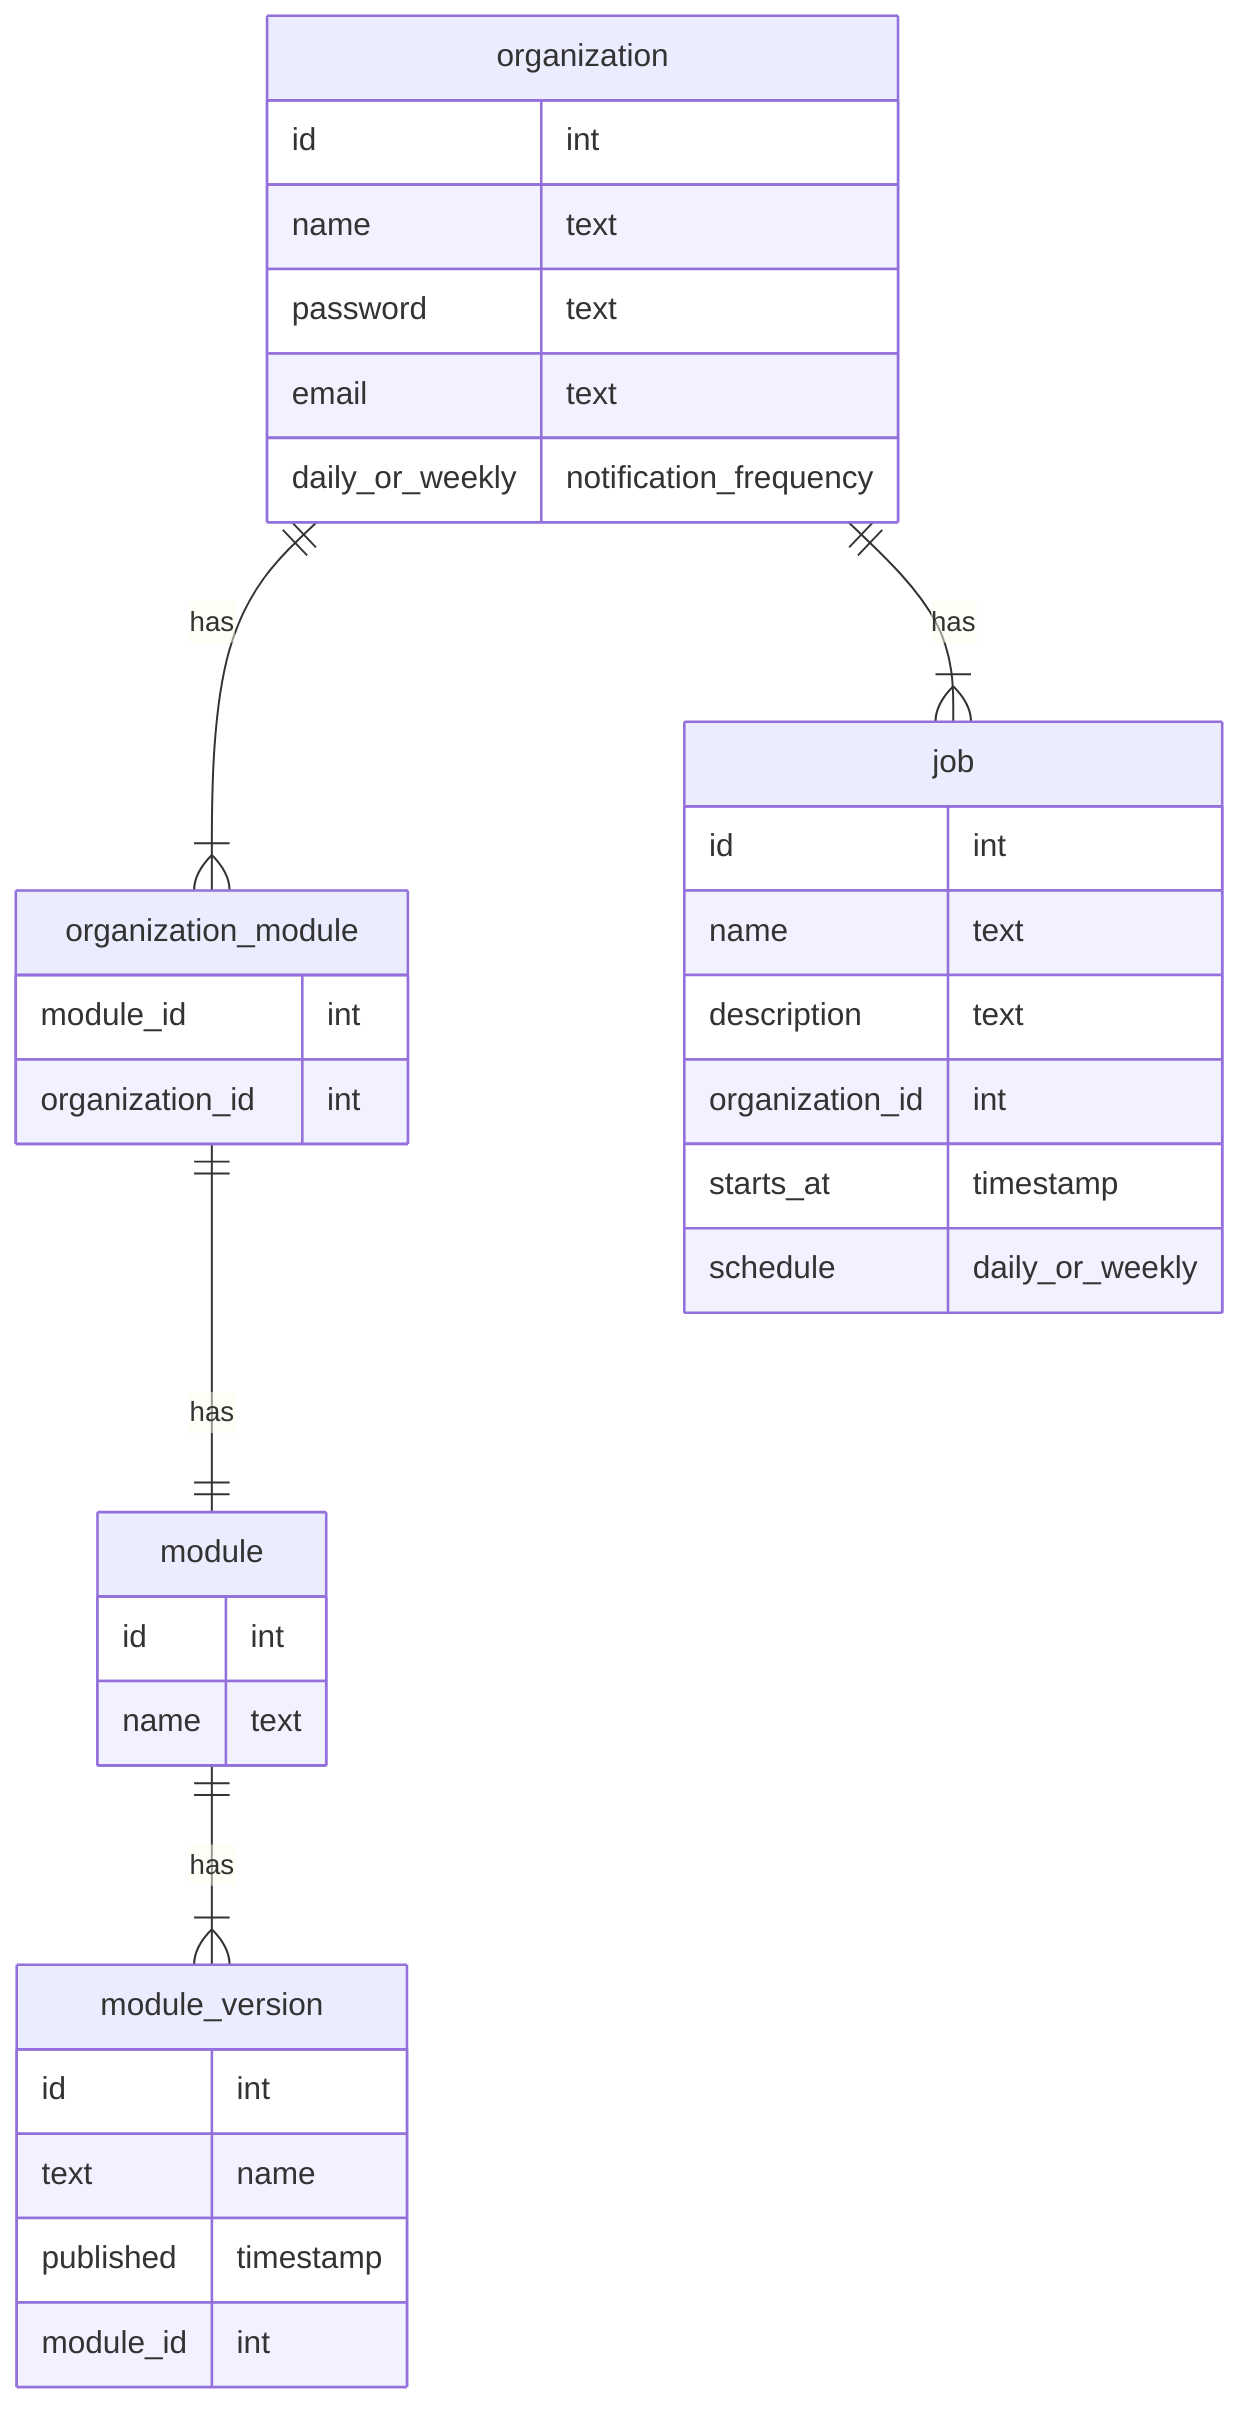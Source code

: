 erDiagram
    organization ||--|{ organization_module : has
    organization {
      id int 
      name text 
      password text 
      email text 
      daily_or_weekly notification_frequency 
    }
    
    organization_module ||--|| module : has
    organization_module {
      module_id int
      organization_id int
    }

    module ||--|{ module_version : has
    module {
      id int 
      name text 
    }

    module_version {
      id int 
      text  name
      published timestamp
      module_id int
    }

    organization ||--|{ job : has
    job {
      id int
      name text
      description text
      organization_id int
      starts_at timestamp
      schedule daily_or_weekly
    }